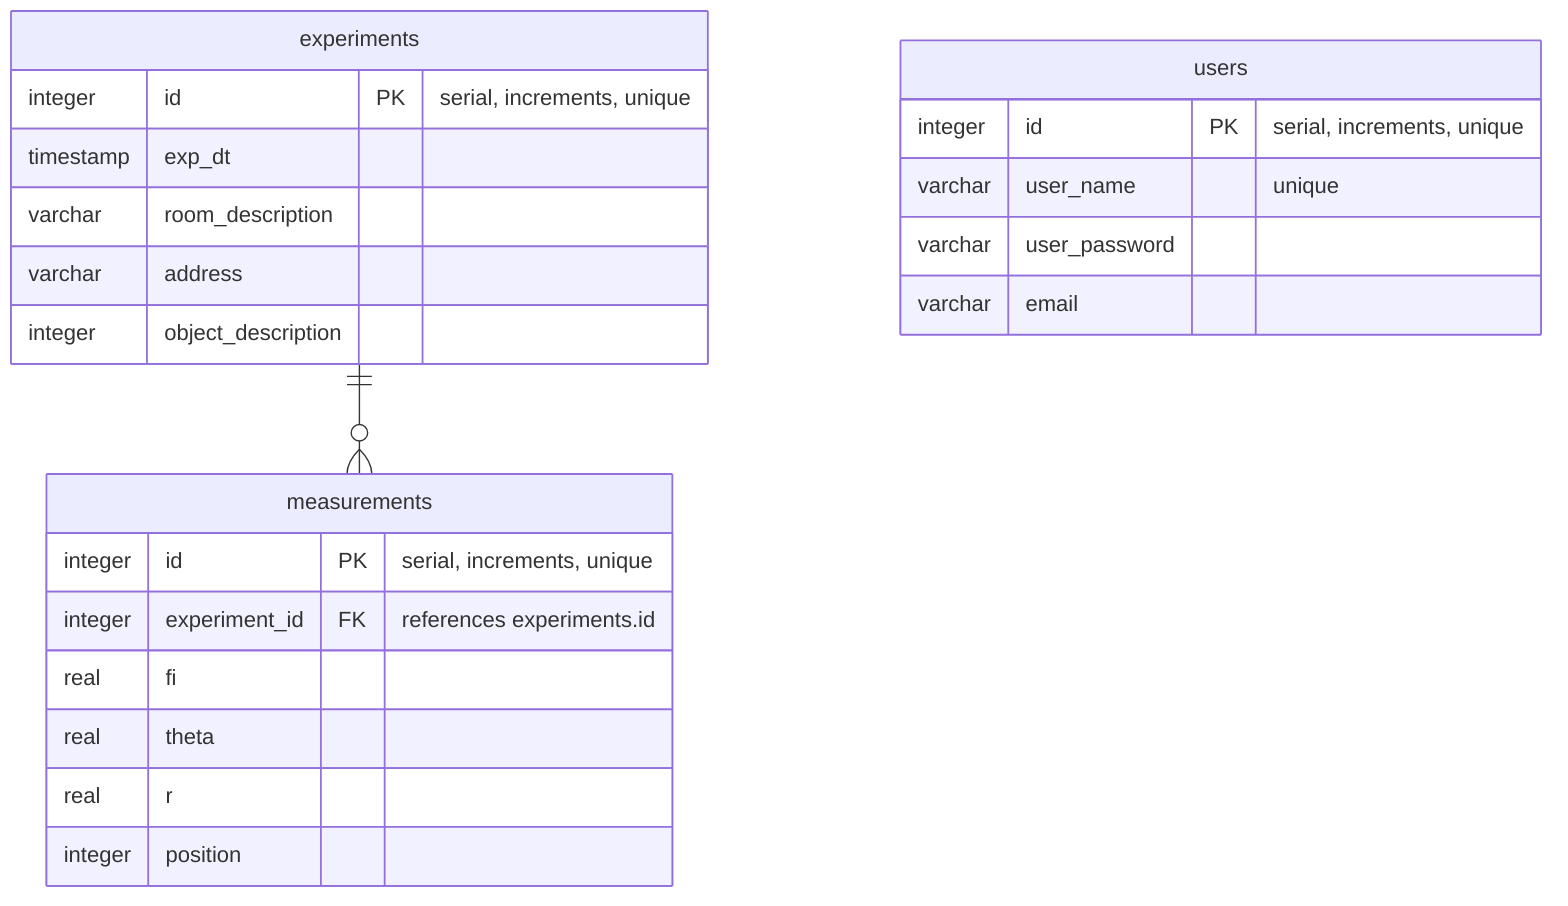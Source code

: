erDiagram
    measurements {
        integer id PK "serial, increments, unique"
        integer experiment_id FK "references experiments.id"
        real fi
        real theta
        real r
        integer position
    }
    
    experiments {
        integer id PK "serial, increments, unique"
        timestamp exp_dt
        varchar room_description
        varchar address
        integer object_description
    }
    
    users {
        integer id PK "serial, increments, unique"
        varchar user_name "unique"
        varchar user_password
        varchar email
    }

    experiments ||--o{ measurements : ""